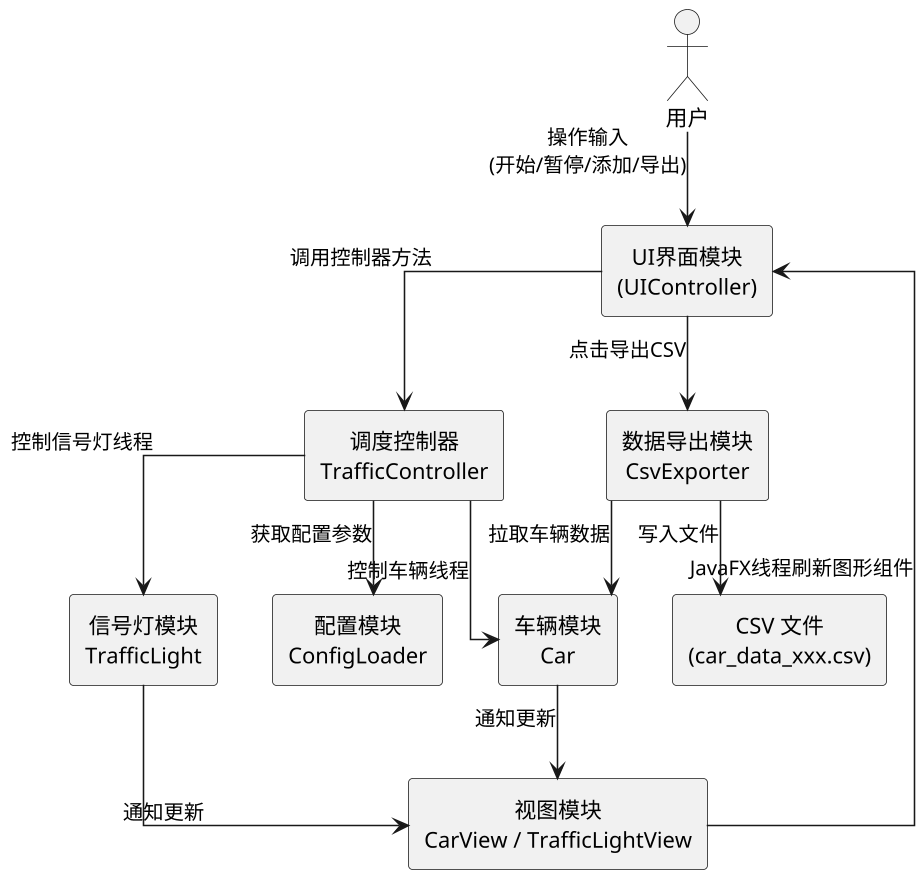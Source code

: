 @startuml

skinparam linetype ortho
skinparam dpi 150
skinparam defaultTextAlignment center

top to bottom direction

actor 用户

' 第1层：UI层
rectangle "UI界面模块\n(UIController)" as UI

' 第2层：控制器层
rectangle "调度控制器\nTrafficController" as Controller

' 第3层：模型层（左右分布）
rectangle "车辆模块\nCar" as Car
rectangle "信号灯模块\nTrafficLight" as Light
rectangle "配置模块\nConfigLoader" as Config

' 第4层：视图层
rectangle "视图模块\nCarView / TrafficLightView" as View

' 第5层：导出层
rectangle "数据导出模块\nCsvExporter" as Exporter
rectangle "CSV 文件\n(car_data_xxx.csv)" as File

' ========= 连接关系 =========

用户 --> UI : 操作输入\n(开始/暂停/添加/导出)
UI --> Controller : 调用控制器方法

Controller --> Car : 控制车辆线程
Controller --> Light : 控制信号灯线程
Controller --> Config : 获取配置参数

Car --> View : 通知更新
Light --> View : 通知更新
View --> UI : JavaFX线程刷新图形组件

UI --> Exporter : 点击导出CSV
Exporter --> Car : 拉取车辆数据
Exporter --> File : 写入文件

@enduml
